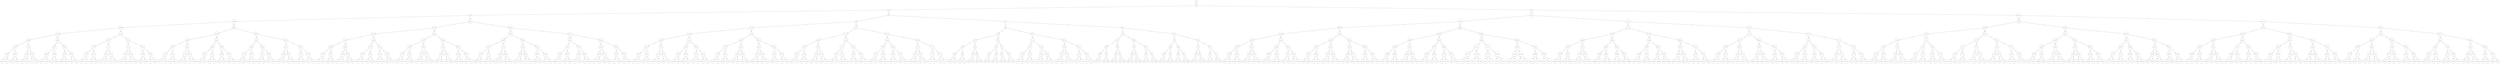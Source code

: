 digraph G {
node_918 [shape=circle,label="918: 918"];
	node_918 -> node_926 [label="a"];
	node_918 -> node_927 [label="b"];
node_954 [shape=circle,label="954: 954"];
node_642 [shape=circle,label="642: 642"];
node_870 [shape=circle,label="870: 870"];
	node_870 -> node_878 [label="a"];
	node_870 -> node_879 [label="b"];
node_892 [shape=circle,label="892: 892"];
	node_892 -> node_896 [label="a"];
	node_892 -> node_897 [label="b"];
node_141 [shape=circle,label="141: 141"];
	node_141 -> node_142 [label="a"];
	node_141 -> node_143 [label="b"];
node_49 [shape=circle,label="49: 49"];
node_883 [shape=circle,label="883: 883"];
node_530 [shape=circle,label="530: 530"];
node_761 [shape=circle,label="761: 761"];
node_253 [shape=circle,label="253: 253"];
node_905 [shape=circle,label="905: 905"];
	node_905 -> node_906 [label="a"];
	node_905 -> node_907 [label="b"];
node_195 [shape=circle,label="195: 195"];
node_144 [shape=circle,label="144: 144"];
node_137 [shape=circle,label="137: 137"];
	node_137 -> node_138 [label="a"];
	node_137 -> node_139 [label="b"];
node_267 [shape=circle,label="267: 267"];
	node_267 -> node_268 [label="a"];
	node_267 -> node_269 [label="b"];
node_543 [shape=circle,label="543: 543"];
node_69 [shape=circle,label="69: 69"];
node_293 [shape=circle,label="293: 293"];
node_829 [shape=circle,label="829: 829"];
node_998 [shape=circle,label="998: 998"];
	node_998 -> node_1002 [label="a"];
	node_998 -> node_1003 [label="b"];
node_380 [shape=circle,label="380: 380"];
node_473 [shape=circle,label="473: 473"];
	node_473 -> node_474 [label="a"];
	node_473 -> node_475 [label="b"];
node_371 [shape=circle,label="371: 371"];
node_479 [shape=circle,label="479: 479"];
	node_479 -> node_480 [label="a"];
	node_479 -> node_481 [label="b"];
node_312 [shape=circle,label="312: 312"];
	node_312 -> node_320 [label="a"];
	node_312 -> node_321 [label="b"];
node_867 [shape=circle,label="867: 867"];
node_279 [shape=circle,label="279: 279"];
node_937 [shape=circle,label="937: 937"];
	node_937 -> node_938 [label="a"];
	node_937 -> node_939 [label="b"];
node_794 [shape=circle,label="794: 794"];
	node_794 -> node_798 [label="a"];
	node_794 -> node_799 [label="b"];
node_294 [shape=circle,label="294: 294"];
node_400 [shape=circle,label="400: 400"];
node_501 [shape=circle,label="501: 501"];
	node_501 -> node_502 [label="a"];
	node_501 -> node_503 [label="b"];
node_996 [shape=circle,label="996: 996"];
	node_996 -> node_1004 [label="a"];
	node_996 -> node_1005 [label="b"];
node_864 [shape=circle,label="864: 864"];
node_255 [shape=circle,label="255: 255"];
	node_255 -> node_256 [label="a"];
	node_255 -> node_257 [label="b"];
node_444 [shape=circle,label="444: 444"];
node_152 [shape=circle,label="152: 152"];
node_844 [shape=circle,label="844: 844"];
node_263 [shape=circle,label="263: 263"];
	node_263 -> node_264 [label="a"];
	node_263 -> node_265 [label="b"];
node_63 [shape=circle,label="63: 63"];
node_121 [shape=circle,label="121: 121"];
	node_121 -> node_122 [label="a"];
	node_121 -> node_123 [label="b"];
node_310 [shape=circle,label="310: 310"];
node_754 [shape=circle,label="754: 754"];
node_772 [shape=circle,label="772: 772"];
	node_772 -> node_836 [label="a"];
	node_772 -> node_837 [label="b"];
node_165 [shape=circle,label="165: 165"];
node_724 [shape=circle,label="724: 724"];
node_538 [shape=circle,label="538: 538"];
	node_538 -> node_546 [label="a"];
	node_538 -> node_547 [label="b"];
node_647 [shape=circle,label="647: 647"];
	node_647 -> node_648 [label="a"];
	node_647 -> node_649 [label="b"];
node_284 [shape=circle,label="284: 284"];
	node_284 -> node_288 [label="a"];
	node_284 -> node_289 [label="b"];
node_427 [shape=circle,label="427: 427"];
	node_427 -> node_428 [label="a"];
	node_427 -> node_429 [label="b"];
node_160 [shape=circle,label="160: 160"];
node_728 [shape=circle,label="728: 728"];
	node_728 -> node_732 [label="a"];
	node_728 -> node_733 [label="b"];
node_219 [shape=circle,label="219: 219"];
	node_219 -> node_220 [label="a"];
	node_219 -> node_221 [label="b"];
node_503 [shape=circle,label="503: 503"];
	node_503 -> node_504 [label="a"];
	node_503 -> node_505 [label="b"];
node_649 [shape=circle,label="649: 649"];
	node_649 -> node_650 [label="a"];
	node_649 -> node_651 [label="b"];
node_773 [shape=circle,label="773: 773"];
	node_773 -> node_774 [label="a"];
	node_773 -> node_775 [label="b"];
node_651 [shape=circle,label="651: 651"];
	node_651 -> node_652 [label="a"];
	node_651 -> node_653 [label="b"];
node_289 [shape=circle,label="289: 289"];
node_655 [shape=circle,label="655: 655"];
node_837 [shape=circle,label="837: 837"];
	node_837 -> node_838 [label="a"];
	node_837 -> node_839 [label="b"];
node_502 [shape=circle,label="502: 502"];
	node_502 -> node_506 [label="a"];
	node_502 -> node_507 [label="b"];
node_737 [shape=circle,label="737: 737"];
node_595 [shape=circle,label="595: 595"];
	node_595 -> node_596 [label="a"];
	node_595 -> node_597 [label="b"];
node_535 [shape=circle,label="535: 535"];
node_391 [shape=circle,label="391: 391"];
	node_391 -> node_392 [label="a"];
	node_391 -> node_393 [label="b"];
node_457 [shape=circle,label="457: 457"];
	node_457 -> node_458 [label="a"];
	node_457 -> node_459 [label="b"];
node_506 [shape=circle,label="506: 506"];
node_68 [shape=circle,label="68: 68"];
node_247 [shape=circle,label="247: 247"];
	node_247 -> node_248 [label="a"];
	node_247 -> node_249 [label="b"];
node_605 [shape=circle,label="605: 605"];
node_549 [shape=circle,label="549: 549"];
node_221 [shape=circle,label="221: 221"];
node_429 [shape=circle,label="429: 429"];
node_604 [shape=circle,label="604: 604"];
node_536 [shape=circle,label="536: 536"];
node_572 [shape=circle,label="572: 572"];
node_615 [shape=circle,label="615: 615"];
	node_615 -> node_616 [label="a"];
	node_615 -> node_617 [label="b"];
node_594 [shape=circle,label="594: 594"];
	node_594 -> node_598 [label="a"];
	node_594 -> node_599 [label="b"];
node_670 [shape=circle,label="670: 670"];
node_345 [shape=circle,label="345: 345"];
	node_345 -> node_346 [label="a"];
	node_345 -> node_347 [label="b"];
node_259 [shape=circle,label="259: 259"];
node_559 [shape=circle,label="559: 559"];
node_492 [shape=circle,label="492: 492"];
node_955 [shape=circle,label="955: 955"];
node_644 [shape=circle,label="644: 644"];
	node_644 -> node_708 [label="a"];
	node_644 -> node_709 [label="b"];
node_907 [shape=circle,label="907: 907"];
	node_907 -> node_908 [label="a"];
	node_907 -> node_909 [label="b"];
node_975 [shape=circle,label="975: 975"];
	node_975 -> node_976 [label="a"];
	node_975 -> node_977 [label="b"];
node_557 [shape=circle,label="557: 557"];
	node_557 -> node_558 [label="a"];
	node_557 -> node_559 [label="b"];
node_608 [shape=circle,label="608: 608"];
	node_608 -> node_612 [label="a"];
	node_608 -> node_613 [label="b"];
node_52 [shape=circle,label="52: 52"];
	node_52 -> node_56 [label="a"];
	node_52 -> node_57 [label="b"];
node_478 [shape=circle,label="478: 478"];
	node_478 -> node_482 [label="a"];
	node_478 -> node_483 [label="b"];
node_784 [shape=circle,label="784: 784"];
node_902 [shape=circle,label="902: 902"];
	node_902 -> node_918 [label="a"];
	node_902 -> node_919 [label="b"];
node_22 [shape=circle,label="22: 22"];
	node_22 -> node_26 [label="a"];
	node_22 -> node_27 [label="b"];
node_627 [shape=circle,label="627: 627"];
node_781 [shape=circle,label="781: 781"];
	node_781 -> node_782 [label="a"];
	node_781 -> node_783 [label="b"];
node_985 [shape=circle,label="985: 985"];
node_351 [shape=circle,label="351: 351"];
node_150 [shape=circle,label="150: 150"];
node_388 [shape=circle,label="388: 388"];
	node_388 -> node_452 [label="a"];
	node_388 -> node_453 [label="b"];
node_952 [shape=circle,label="952: 952"];
node_917 [shape=circle,label="917: 917"];
node_634 [shape=circle,label="634: 634"];
node_802 [shape=circle,label="802: 802"];
node_919 [shape=circle,label="919: 919"];
	node_919 -> node_920 [label="a"];
	node_919 -> node_921 [label="b"];
node_805 [shape=circle,label="805: 805"];
node_711 [shape=circle,label="711: 711"];
	node_711 -> node_712 [label="a"];
	node_711 -> node_713 [label="b"];
node_708 [shape=circle,label="708: 708"];
	node_708 -> node_740 [label="a"];
	node_708 -> node_741 [label="b"];
node_758 [shape=circle,label="758: 758"];
	node_758 -> node_762 [label="a"];
	node_758 -> node_763 [label="b"];
node_823 [shape=circle,label="823: 823"];
	node_823 -> node_824 [label="a"];
	node_823 -> node_825 [label="b"];
node_53 [shape=circle,label="53: 53"];
	node_53 -> node_54 [label="a"];
	node_53 -> node_55 [label="b"];
node_568 [shape=circle,label="568: 568"];
	node_568 -> node_576 [label="a"];
	node_568 -> node_577 [label="b"];
node_199 [shape=circle,label="199: 199"];
	node_199 -> node_200 [label="a"];
	node_199 -> node_201 [label="b"];
node_335 [shape=circle,label="335: 335"];
node_249 [shape=circle,label="249: 249"];
	node_249 -> node_250 [label="a"];
	node_249 -> node_251 [label="b"];
node_623 [shape=circle,label="623: 623"];
node_834 [shape=circle,label="834: 834"];
node_414 [shape=circle,label="414: 414"];
node_983 [shape=circle,label="983: 983"];
	node_983 -> node_984 [label="a"];
	node_983 -> node_985 [label="b"];
node_350 [shape=circle,label="350: 350"];
node_523 [shape=circle,label="523: 523"];
	node_523 -> node_524 [label="a"];
	node_523 -> node_525 [label="b"];
node_807 [shape=circle,label="807: 807"];
	node_807 -> node_808 [label="a"];
	node_807 -> node_809 [label="b"];
node_752 [shape=circle,label="752: 752"];
node_470 [shape=circle,label="470: 470"];
	node_470 -> node_478 [label="a"];
	node_470 -> node_479 [label="b"];
node_666 [shape=circle,label="666: 666"];
	node_666 -> node_670 [label="a"];
	node_666 -> node_671 [label="b"];
node_661 [shape=circle,label="661: 661"];
node_921 [shape=circle,label="921: 921"];
	node_921 -> node_922 [label="a"];
	node_921 -> node_923 [label="b"];
node_665 [shape=circle,label="665: 665"];
	node_665 -> node_666 [label="a"];
	node_665 -> node_667 [label="b"];
node_654 [shape=circle,label="654: 654"];
node_991 [shape=circle,label="991: 991"];
node_124 [shape=circle,label="124: 124"];
node_349 [shape=circle,label="349: 349"];
node_528 [shape=circle,label="528: 528"];
node_482 [shape=circle,label="482: 482"];
node_558 [shape=circle,label="558: 558"];
node_306 [shape=circle,label="306: 306"];
	node_306 -> node_310 [label="a"];
	node_306 -> node_311 [label="b"];
node_82 [shape=circle,label="82: 82"];
node_819 [shape=circle,label="819: 819"];
node_555 [shape=circle,label="555: 555"];
	node_555 -> node_556 [label="a"];
	node_555 -> node_557 [label="b"];
node_188 [shape=circle,label="188: 188"];
node_441 [shape=circle,label="441: 441"];
	node_441 -> node_442 [label="a"];
	node_441 -> node_443 [label="b"];
node_625 [shape=circle,label="625: 625"];
	node_625 -> node_626 [label="a"];
	node_625 -> node_627 [label="b"];
node_73 [shape=circle,label="73: 73"];
	node_73 -> node_74 [label="a"];
	node_73 -> node_75 [label="b"];
node_183 [shape=circle,label="183: 183"];
node_707 [shape=circle,label="707: 707"];
node_491 [shape=circle,label="491: 491"];
node_994 [shape=circle,label="994: 994"];
	node_994 -> node_1010 [label="a"];
	node_994 -> node_1011 [label="b"];
node_334 [shape=circle,label="334: 334"];
node_404 [shape=circle,label="404: 404"];
node_809 [shape=circle,label="809: 809"];
	node_809 -> node_810 [label="a"];
	node_809 -> node_811 [label="b"];
node_411 [shape=circle,label="411: 411"];
	node_411 -> node_412 [label="a"];
	node_411 -> node_413 [label="b"];
node_688 [shape=circle,label="688: 688"];
	node_688 -> node_692 [label="a"];
	node_688 -> node_693 [label="b"];
node_929 [shape=circle,label="929: 929"];
node_389 [shape=circle,label="389: 389"];
	node_389 -> node_390 [label="a"];
	node_389 -> node_391 [label="b"];
node_3 [shape=circle,label="3: 3"];
	node_3 -> node_4 [label="a"];
	node_3 -> node_5 [label="b"];
node_120 [shape=circle,label="120: 120"];
	node_120 -> node_128 [label="a"];
	node_120 -> node_129 [label="b"];
node_405 [shape=circle,label="405: 405"];
node_622 [shape=circle,label="622: 622"];
node_375 [shape=circle,label="375: 375"];
	node_375 -> node_376 [label="a"];
	node_375 -> node_377 [label="b"];
node_548 [shape=circle,label="548: 548"];
node_103 [shape=circle,label="103: 103"];
node_456 [shape=circle,label="456: 456"];
	node_456 -> node_464 [label="a"];
	node_456 -> node_465 [label="b"];
node_783 [shape=circle,label="783: 783"];
node_848 [shape=circle,label="848: 848"];
	node_848 -> node_852 [label="a"];
	node_848 -> node_853 [label="b"];
node_973 [shape=circle,label="973: 973"];
node_527 [shape=circle,label="527: 527"];
	node_527 -> node_528 [label="a"];
	node_527 -> node_529 [label="b"];
node_584 [shape=circle,label="584: 584"];
	node_584 -> node_600 [label="a"];
	node_584 -> node_601 [label="b"];
node_775 [shape=circle,label="775: 775"];
	node_775 -> node_776 [label="a"];
	node_775 -> node_777 [label="b"];
node_46 [shape=circle,label="46: 46"];
	node_46 -> node_50 [label="a"];
	node_46 -> node_51 [label="b"];
node_421 [shape=circle,label="421: 421"];
node_881 [shape=circle,label="881: 881"];
node_717 [shape=circle,label="717: 717"];
node_213 [shape=circle,label="213: 213"];
node_997 [shape=circle,label="997: 997"];
	node_997 -> node_998 [label="a"];
	node_997 -> node_999 [label="b"];
node_774 [shape=circle,label="774: 774"];
	node_774 -> node_806 [label="a"];
	node_774 -> node_807 [label="b"];
node_969 [shape=circle,label="969: 969"];
	node_969 -> node_970 [label="a"];
	node_969 -> node_971 [label="b"];
node_928 [shape=circle,label="928: 928"];
node_799 [shape=circle,label="799: 799"];
node_336 [shape=circle,label="336: 336"];
node_712 [shape=circle,label="712: 712"];
	node_712 -> node_720 [label="a"];
	node_712 -> node_721 [label="b"];
node_45 [shape=circle,label="45: 45"];
	node_45 -> node_46 [label="a"];
	node_45 -> node_47 [label="b"];
node_731 [shape=circle,label="731: 731"];
node_175 [shape=circle,label="175: 175"];
node_925 [shape=circle,label="925: 925"];
node_935 [shape=circle,label="935: 935"];
	node_935 -> node_936 [label="a"];
	node_935 -> node_937 [label="b"];
node_1003 [shape=circle,label="1003: 1003"];
node_951 [shape=circle,label="951: 951"];
	node_951 -> node_952 [label="a"];
	node_951 -> node_953 [label="b"];
node_286 [shape=circle,label="286: 286"];
node_882 [shape=circle,label="882: 882"];
node_322 [shape=circle,label="322: 322"];
node_364 [shape=circle,label="364: 364"];
node_459 [shape=circle,label="459: 459"];
	node_459 -> node_460 [label="a"];
	node_459 -> node_461 [label="b"];
node_540 [shape=circle,label="540: 540"];
	node_540 -> node_544 [label="a"];
	node_540 -> node_545 [label="b"];
node_1008 [shape=circle,label="1008: 1008"];
node_30 [shape=circle,label="30: 30"];
	node_30 -> node_34 [label="a"];
	node_30 -> node_35 [label="b"];
node_62 [shape=circle,label="62: 62"];
node_945 [shape=circle,label="945: 945"];
node_782 [shape=circle,label="782: 782"];
node_374 [shape=circle,label="374: 374"];
	node_374 -> node_382 [label="a"];
	node_374 -> node_383 [label="b"];
node_629 [shape=circle,label="629: 629"];
node_217 [shape=circle,label="217: 217"];
	node_217 -> node_218 [label="a"];
	node_217 -> node_219 [label="b"];
node_494 [shape=circle,label="494: 494"];
	node_494 -> node_498 [label="a"];
	node_494 -> node_499 [label="b"];
node_50 [shape=circle,label="50: 50"];
node_320 [shape=circle,label="320: 320"];
	node_320 -> node_324 [label="a"];
	node_320 -> node_325 [label="b"];
node_190 [shape=circle,label="190: 190"];
node_273 [shape=circle,label="273: 273"];
node_788 [shape=circle,label="788: 788"];
node_609 [shape=circle,label="609: 609"];
	node_609 -> node_610 [label="a"];
	node_609 -> node_611 [label="b"];
node_840 [shape=circle,label="840: 840"];
	node_840 -> node_848 [label="a"];
	node_840 -> node_849 [label="b"];
node_877 [shape=circle,label="877: 877"];
node_778 [shape=circle,label="778: 778"];
	node_778 -> node_786 [label="a"];
	node_778 -> node_787 [label="b"];
node_511 [shape=circle,label="511: 511"];
node_393 [shape=circle,label="393: 393"];
	node_393 -> node_394 [label="a"];
	node_393 -> node_395 [label="b"];
node_850 [shape=circle,label="850: 850"];
node_600 [shape=circle,label="600: 600"];
	node_600 -> node_608 [label="a"];
	node_600 -> node_609 [label="b"];
node_151 [shape=circle,label="151: 151"];
node_524 [shape=circle,label="524: 524"];
	node_524 -> node_532 [label="a"];
	node_524 -> node_533 [label="b"];
node_254 [shape=circle,label="254: 254"];
	node_254 -> node_258 [label="a"];
	node_254 -> node_259 [label="b"];
node_581 [shape=circle,label="581: 581"];
node_597 [shape=circle,label="597: 597"];
node_218 [shape=circle,label="218: 218"];
	node_218 -> node_222 [label="a"];
	node_218 -> node_223 [label="b"];
node_916 [shape=circle,label="916: 916"];
node_683 [shape=circle,label="683: 683"];
	node_683 -> node_684 [label="a"];
	node_683 -> node_685 [label="b"];
node_14 [shape=circle,label="14: 14"];
	node_14 -> node_22 [label="a"];
	node_14 -> node_23 [label="b"];
node_216 [shape=circle,label="216: 216"];
	node_216 -> node_224 [label="a"];
	node_216 -> node_225 [label="b"];
node_220 [shape=circle,label="220: 220"];
node_948 [shape=circle,label="948: 948"];
	node_948 -> node_956 [label="a"];
	node_948 -> node_957 [label="b"];
node_693 [shape=circle,label="693: 693"];
node_645 [shape=circle,label="645: 645"];
	node_645 -> node_646 [label="a"];
	node_645 -> node_647 [label="b"];
node_753 [shape=circle,label="753: 753"];
node_811 [shape=circle,label="811: 811"];
	node_811 -> node_812 [label="a"];
	node_811 -> node_813 [label="b"];
node_843 [shape=circle,label="843: 843"];
	node_843 -> node_844 [label="a"];
	node_843 -> node_845 [label="b"];
node_748 [shape=circle,label="748: 748"];
node_653 [shape=circle,label="653: 653"];
	node_653 -> node_654 [label="a"];
	node_653 -> node_655 [label="b"];
node_57 [shape=circle,label="57: 57"];
node_561 [shape=circle,label="561: 561"];
node_174 [shape=circle,label="174: 174"];
node_194 [shape=circle,label="194: 194"];
node_972 [shape=circle,label="972: 972"];
node_58 [shape=circle,label="58: 58"];
	node_58 -> node_66 [label="a"];
	node_58 -> node_67 [label="b"];
node_100 [shape=circle,label="100: 100"];
node_281 [shape=circle,label="281: 281"];
node_702 [shape=circle,label="702: 702"];
	node_702 -> node_706 [label="a"];
	node_702 -> node_707 [label="b"];
node_736 [shape=circle,label="736: 736"];
node_621 [shape=circle,label="621: 621"];
node_942 [shape=circle,label="942: 942"];
	node_942 -> node_946 [label="a"];
	node_942 -> node_947 [label="b"];
node_740 [shape=circle,label="740: 740"];
	node_740 -> node_756 [label="a"];
	node_740 -> node_757 [label="b"];
node_386 [shape=circle,label="386: 386"];
node_504 [shape=circle,label="504: 504"];
node_508 [shape=circle,label="508: 508"];
	node_508 -> node_512 [label="a"];
	node_508 -> node_513 [label="b"];
node_228 [shape=circle,label="228: 228"];
node_424 [shape=circle,label="424: 424"];
	node_424 -> node_432 [label="a"];
	node_424 -> node_433 [label="b"];
node_5 [shape=circle,label="5: 5"];
	node_5 -> node_6 [label="a"];
	node_5 -> node_7 [label="b"];
node_735 [shape=circle,label="735: 735"];
	node_735 -> node_736 [label="a"];
	node_735 -> node_737 [label="b"];
node_383 [shape=circle,label="383: 383"];
	node_383 -> node_384 [label="a"];
	node_383 -> node_385 [label="b"];
node_76 [shape=circle,label="76: 76"];
	node_76 -> node_84 [label="a"];
	node_76 -> node_85 [label="b"];
node_106 [shape=circle,label="106: 106"];
	node_106 -> node_114 [label="a"];
	node_106 -> node_115 [label="b"];
node_211 [shape=circle,label="211: 211"];
	node_211 -> node_212 [label="a"];
	node_211 -> node_213 [label="b"];
node_33 [shape=circle,label="33: 33"];
node_583 [shape=circle,label="583: 583"];
	node_583 -> node_584 [label="a"];
	node_583 -> node_585 [label="b"];
node_156 [shape=circle,label="156: 156"];
	node_156 -> node_160 [label="a"];
	node_156 -> node_161 [label="b"];
node_658 [shape=circle,label="658: 658"];
	node_658 -> node_662 [label="a"];
	node_658 -> node_663 [label="b"];
node_262 [shape=circle,label="262: 262"];
	node_262 -> node_326 [label="a"];
	node_262 -> node_327 [label="b"];
node_745 [shape=circle,label="745: 745"];
	node_745 -> node_746 [label="a"];
	node_745 -> node_747 [label="b"];
node_813 [shape=circle,label="813: 813"];
node_59 [shape=circle,label="59: 59"];
	node_59 -> node_60 [label="a"];
	node_59 -> node_61 [label="b"];
node_471 [shape=circle,label="471: 471"];
	node_471 -> node_472 [label="a"];
	node_471 -> node_473 [label="b"];
node_297 [shape=circle,label="297: 297"];
	node_297 -> node_298 [label="a"];
	node_297 -> node_299 [label="b"];
node_366 [shape=circle,label="366: 366"];
node_891 [shape=circle,label="891: 891"];
node_208 [shape=circle,label="208: 208"];
node_1012 [shape=circle,label="1012: 1012"];
	node_1012 -> node_1016 [label="a"];
	node_1012 -> node_1017 [label="b"];
node_245 [shape=circle,label="245: 245"];
node_238 [shape=circle,label="238: 238"];
node_831 [shape=circle,label="831: 831"];
	node_831 -> node_832 [label="a"];
	node_831 -> node_833 [label="b"];
node_787 [shape=circle,label="787: 787"];
	node_787 -> node_788 [label="a"];
	node_787 -> node_789 [label="b"];
node_698 [shape=circle,label="698: 698"];
node_1013 [shape=circle,label="1013: 1013"];
	node_1013 -> node_1014 [label="a"];
	node_1013 -> node_1015 [label="b"];
node_192 [shape=circle,label="192: 192"];
	node_192 -> node_196 [label="a"];
	node_192 -> node_197 [label="b"];
node_562 [shape=circle,label="562: 562"];
	node_562 -> node_566 [label="a"];
	node_562 -> node_567 [label="b"];
node_78 [shape=circle,label="78: 78"];
	node_78 -> node_82 [label="a"];
	node_78 -> node_83 [label="b"];
node_110 [shape=circle,label="110: 110"];
node_136 [shape=circle,label="136: 136"];
	node_136 -> node_168 [label="a"];
	node_136 -> node_169 [label="b"];
node_236 [shape=circle,label="236: 236"];
node_667 [shape=circle,label="667: 667"];
	node_667 -> node_668 [label="a"];
	node_667 -> node_669 [label="b"];
node_930 [shape=circle,label="930: 930"];
node_544 [shape=circle,label="544: 544"];
node_278 [shape=circle,label="278: 278"];
node_142 [shape=circle,label="142: 142"];
	node_142 -> node_146 [label="a"];
	node_142 -> node_147 [label="b"];
node_431 [shape=circle,label="431: 431"];
node_749 [shape=circle,label="749: 749"];
node_474 [shape=circle,label="474: 474"];
node_452 [shape=circle,label="452: 452"];
	node_452 -> node_484 [label="a"];
	node_452 -> node_485 [label="b"];
node_25 [shape=circle,label="25: 25"];
node_342 [shape=circle,label="342: 342"];
node_406 [shape=circle,label="406: 406"];
node_134 [shape=circle,label="134: 134"];
	node_134 -> node_198 [label="a"];
	node_134 -> node_199 [label="b"];
node_432 [shape=circle,label="432: 432"];
	node_432 -> node_436 [label="a"];
	node_432 -> node_437 [label="b"];
node_911 [shape=circle,label="911: 911"];
node_989 [shape=circle,label="989: 989"];
	node_989 -> node_990 [label="a"];
	node_989 -> node_991 [label="b"];
node_316 [shape=circle,label="316: 316"];
node_16 [shape=circle,label="16: 16"];
	node_16 -> node_20 [label="a"];
	node_16 -> node_21 [label="b"];
node_309 [shape=circle,label="309: 309"];
node_72 [shape=circle,label="72: 72"];
	node_72 -> node_104 [label="a"];
	node_72 -> node_105 [label="b"];
node_467 [shape=circle,label="467: 467"];
node_924 [shape=circle,label="924: 924"];
node_203 [shape=circle,label="203: 203"];
	node_203 -> node_204 [label="a"];
	node_203 -> node_205 [label="b"];
node_240 [shape=circle,label="240: 240"];
	node_240 -> node_244 [label="a"];
	node_240 -> node_245 [label="b"];
node_953 [shape=circle,label="953: 953"];
node_109 [shape=circle,label="109: 109"];
	node_109 -> node_110 [label="a"];
	node_109 -> node_111 [label="b"];
node_145 [shape=circle,label="145: 145"];
node_159 [shape=circle,label="159: 159"];
node_318 [shape=circle,label="318: 318"];
node_552 [shape=circle,label="552: 552"];
	node_552 -> node_568 [label="a"];
	node_552 -> node_569 [label="b"];
node_715 [shape=circle,label="715: 715"];
	node_715 -> node_716 [label="a"];
	node_715 -> node_717 [label="b"];
node_963 [shape=circle,label="963: 963"];
	node_963 -> node_964 [label="a"];
	node_963 -> node_965 [label="b"];
node_189 [shape=circle,label="189: 189"];
node_212 [shape=circle,label="212: 212"];
node_154 [shape=circle,label="154: 154"];
	node_154 -> node_162 [label="a"];
	node_154 -> node_163 [label="b"];
node_913 [shape=circle,label="913: 913"];
	node_913 -> node_914 [label="a"];
	node_913 -> node_915 [label="b"];
node_505 [shape=circle,label="505: 505"];
node_529 [shape=circle,label="529: 529"];
node_738 [shape=circle,label="738: 738"];
node_435 [shape=circle,label="435: 435"];
node_10 [shape=circle,label="10: 10"];
	node_10 -> node_42 [label="a"];
	node_10 -> node_43 [label="b"];
node_140 [shape=circle,label="140: 140"];
	node_140 -> node_148 [label="a"];
	node_140 -> node_149 [label="b"];
node_409 [shape=circle,label="409: 409"];
	node_409 -> node_410 [label="a"];
	node_409 -> node_411 [label="b"];
node_793 [shape=circle,label="793: 793"];
	node_793 -> node_794 [label="a"];
	node_793 -> node_795 [label="b"];
node_193 [shape=circle,label="193: 193"];
	node_193 -> node_194 [label="a"];
	node_193 -> node_195 [label="b"];
node_313 [shape=circle,label="313: 313"];
	node_313 -> node_314 [label="a"];
	node_313 -> node_315 [label="b"];
node_348 [shape=circle,label="348: 348"];
node_368 [shape=circle,label="368: 368"];
	node_368 -> node_372 [label="a"];
	node_368 -> node_373 [label="b"];
node_646 [shape=circle,label="646: 646"];
	node_646 -> node_678 [label="a"];
	node_646 -> node_679 [label="b"];
node_403 [shape=circle,label="403: 403"];
	node_403 -> node_404 [label="a"];
	node_403 -> node_405 [label="b"];
node_401 [shape=circle,label="401: 401"];
node_650 [shape=circle,label="650: 650"];
	node_650 -> node_658 [label="a"];
	node_650 -> node_659 [label="b"];
node_789 [shape=circle,label="789: 789"];
node_1017 [shape=circle,label="1017: 1017"];
node_889 [shape=circle,label="889: 889"];
node_21 [shape=circle,label="21: 21"];
node_689 [shape=circle,label="689: 689"];
	node_689 -> node_690 [label="a"];
	node_689 -> node_691 [label="b"];
node_767 [shape=circle,label="767: 767"];
node_874 [shape=circle,label="874: 874"];
node_324 [shape=circle,label="324: 324"];
node_135 [shape=circle,label="135: 135"];
	node_135 -> node_136 [label="a"];
	node_135 -> node_137 [label="b"];
node_574 [shape=circle,label="574: 574"];
node_722 [shape=circle,label="722: 722"];
node_988 [shape=circle,label="988: 988"];
	node_988 -> node_992 [label="a"];
	node_988 -> node_993 [label="b"];
node_967 [shape=circle,label="967: 967"];
	node_967 -> node_968 [label="a"];
	node_967 -> node_969 [label="b"];
node_685 [shape=circle,label="685: 685"];
node_83 [shape=circle,label="83: 83"];
node_818 [shape=circle,label="818: 818"];
node_1016 [shape=circle,label="1016: 1016"];
node_157 [shape=circle,label="157: 157"];
	node_157 -> node_158 [label="a"];
	node_157 -> node_159 [label="b"];
node_977 [shape=circle,label="977: 977"];
node_912 [shape=circle,label="912: 912"];
	node_912 -> node_916 [label="a"];
	node_912 -> node_917 [label="b"];
node_74 [shape=circle,label="74: 74"];
	node_74 -> node_90 [label="a"];
	node_74 -> node_91 [label="b"];
node_617 [shape=circle,label="617: 617"];
	node_617 -> node_618 [label="a"];
	node_617 -> node_619 [label="b"];
node_96 [shape=circle,label="96: 96"];
node_855 [shape=circle,label="855: 855"];
	node_855 -> node_856 [label="a"];
	node_855 -> node_857 [label="b"];
node_796 [shape=circle,label="796: 796"];
node_321 [shape=circle,label="321: 321"];
	node_321 -> node_322 [label="a"];
	node_321 -> node_323 [label="b"];
node_514 [shape=circle,label="514: 514"];
	node_514 -> node_770 [label="a"];
	node_514 -> node_771 [label="b"];
node_705 [shape=circle,label="705: 705"];
node_392 [shape=circle,label="392: 392"];
	node_392 -> node_408 [label="a"];
	node_392 -> node_409 [label="b"];
node_903 [shape=circle,label="903: 903"];
	node_903 -> node_904 [label="a"];
	node_903 -> node_905 [label="b"];
node_230 [shape=circle,label="230: 230"];
	node_230 -> node_246 [label="a"];
	node_230 -> node_247 [label="b"];
node_7 [shape=circle,label="7: 7"];
	node_7 -> node_8 [label="a"];
	node_7 -> node_9 [label="b"];
node_618 [shape=circle,label="618: 618"];
	node_618 -> node_622 [label="a"];
	node_618 -> node_623 [label="b"];
node_669 [shape=circle,label="669: 669"];
node_816 [shape=circle,label="816: 816"];
	node_816 -> node_820 [label="a"];
	node_816 -> node_821 [label="b"];
node_982 [shape=circle,label="982: 982"];
	node_982 -> node_986 [label="a"];
	node_982 -> node_987 [label="b"];
node_582 [shape=circle,label="582: 582"];
	node_582 -> node_614 [label="a"];
	node_582 -> node_615 [label="b"];
node_763 [shape=circle,label="763: 763"];
node_578 [shape=circle,label="578: 578"];
node_854 [shape=circle,label="854: 854"];
	node_854 -> node_862 [label="a"];
	node_854 -> node_863 [label="b"];
node_91 [shape=circle,label="91: 91"];
	node_91 -> node_92 [label="a"];
	node_91 -> node_93 [label="b"];
node_922 [shape=circle,label="922: 922"];
node_290 [shape=circle,label="290: 290"];
	node_290 -> node_294 [label="a"];
	node_290 -> node_295 [label="b"];
node_56 [shape=circle,label="56: 56"];
node_381 [shape=circle,label="381: 381"];
node_384 [shape=circle,label="384: 384"];
node_469 [shape=circle,label="469: 469"];
node_186 [shape=circle,label="186: 186"];
	node_186 -> node_190 [label="a"];
	node_186 -> node_191 [label="b"];
node_341 [shape=circle,label="341: 341"];
node_659 [shape=circle,label="659: 659"];
	node_659 -> node_660 [label="a"];
	node_659 -> node_661 [label="b"];
node_197 [shape=circle,label="197: 197"];
node_830 [shape=circle,label="830: 830"];
	node_830 -> node_834 [label="a"];
	node_830 -> node_835 [label="b"];
node_832 [shape=circle,label="832: 832"];
node_244 [shape=circle,label="244: 244"];
node_170 [shape=circle,label="170: 170"];
	node_170 -> node_178 [label="a"];
	node_170 -> node_179 [label="b"];
node_872 [shape=circle,label="872: 872"];
	node_872 -> node_876 [label="a"];
	node_872 -> node_877 [label="b"];
node_101 [shape=circle,label="101: 101"];
node_425 [shape=circle,label="425: 425"];
	node_425 -> node_426 [label="a"];
	node_425 -> node_427 [label="b"];
node_762 [shape=circle,label="762: 762"];
node_596 [shape=circle,label="596: 596"];
node_377 [shape=circle,label="377: 377"];
	node_377 -> node_378 [label="a"];
	node_377 -> node_379 [label="b"];
node_178 [shape=circle,label="178: 178"];
	node_178 -> node_182 [label="a"];
	node_178 -> node_183 [label="b"];
node_270 [shape=circle,label="270: 270"];
	node_270 -> node_274 [label="a"];
	node_270 -> node_275 [label="b"];
node_319 [shape=circle,label="319: 319"];
node_495 [shape=circle,label="495: 495"];
	node_495 -> node_496 [label="a"];
	node_495 -> node_497 [label="b"];
node_92 [shape=circle,label="92: 92"];
	node_92 -> node_96 [label="a"];
	node_92 -> node_97 [label="b"];
node_958 [shape=circle,label="958: 958"];
node_475 [shape=circle,label="475: 475"];
node_894 [shape=circle,label="894: 894"];
node_723 [shape=circle,label="723: 723"];
node_974 [shape=circle,label="974: 974"];
	node_974 -> node_978 [label="a"];
	node_974 -> node_979 [label="b"];
node_443 [shape=circle,label="443: 443"];
node_331 [shape=circle,label="331: 331"];
	node_331 -> node_332 [label="a"];
	node_331 -> node_333 [label="b"];
node_896 [shape=circle,label="896: 896"];
node_201 [shape=circle,label="201: 201"];
	node_201 -> node_202 [label="a"];
	node_201 -> node_203 [label="b"];
node_127 [shape=circle,label="127: 127"];
node_243 [shape=circle,label="243: 243"];
node_849 [shape=circle,label="849: 849"];
	node_849 -> node_850 [label="a"];
	node_849 -> node_851 [label="b"];
node_274 [shape=circle,label="274: 274"];
node_385 [shape=circle,label="385: 385"];
node_791 [shape=circle,label="791: 791"];
node_828 [shape=circle,label="828: 828"];
node_755 [shape=circle,label="755: 755"];
node_714 [shape=circle,label="714: 714"];
	node_714 -> node_718 [label="a"];
	node_714 -> node_719 [label="b"];
node_237 [shape=circle,label="237: 237"];
node_533 [shape=circle,label="533: 533"];
	node_533 -> node_534 [label="a"];
	node_533 -> node_535 [label="b"];
node_346 [shape=circle,label="346: 346"];
	node_346 -> node_350 [label="a"];
	node_346 -> node_351 [label="b"];
node_901 [shape=circle,label="901: 901"];
	node_901 -> node_902 [label="a"];
	node_901 -> node_903 [label="b"];
node_164 [shape=circle,label="164: 164"];
node_920 [shape=circle,label="920: 920"];
	node_920 -> node_924 [label="a"];
	node_920 -> node_925 [label="b"];
node_233 [shape=circle,label="233: 233"];
	node_233 -> node_234 [label="a"];
	node_233 -> node_235 [label="b"];
node_325 [shape=circle,label="325: 325"];
node_339 [shape=circle,label="339: 339"];
	node_339 -> node_340 [label="a"];
	node_339 -> node_341 [label="b"];
node_979 [shape=circle,label="979: 979"];
node_123 [shape=circle,label="123: 123"];
	node_123 -> node_124 [label="a"];
	node_123 -> node_125 [label="b"];
node_314 [shape=circle,label="314: 314"];
	node_314 -> node_318 [label="a"];
	node_314 -> node_319 [label="b"];
node_944 [shape=circle,label="944: 944"];
node_119 [shape=circle,label="119: 119"];
node_206 [shape=circle,label="206: 206"];
node_304 [shape=circle,label="304: 304"];
node_860 [shape=circle,label="860: 860"];
node_442 [shape=circle,label="442: 442"];
node_448 [shape=circle,label="448: 448"];
node_893 [shape=circle,label="893: 893"];
	node_893 -> node_894 [label="a"];
	node_893 -> node_895 [label="b"];
node_43 [shape=circle,label="43: 43"];
	node_43 -> node_44 [label="a"];
	node_43 -> node_45 [label="b"];
node_130 [shape=circle,label="130: 130"];
node_637 [shape=circle,label="637: 637"];
node_575 [shape=circle,label="575: 575"];
node_239 [shape=circle,label="239: 239"];
node_938 [shape=circle,label="938: 938"];
node_679 [shape=circle,label="679: 679"];
	node_679 -> node_680 [label="a"];
	node_679 -> node_681 [label="b"];
node_162 [shape=circle,label="162: 162"];
	node_162 -> node_166 [label="a"];
	node_162 -> node_167 [label="b"];
node_1018 [shape=circle,label="1018: 1018"];
	node_1018 -> node_1022 [label="a"];
	node_1018 -> node_1023 [label="b"];
node_897 [shape=circle,label="897: 897"];
node_372 [shape=circle,label="372: 372"];
node_66 [shape=circle,label="66: 66"];
	node_66 -> node_70 [label="a"];
	node_66 -> node_71 [label="b"];
node_55 [shape=circle,label="55: 55"];
node_248 [shape=circle,label="248: 248"];
	node_248 -> node_252 [label="a"];
	node_248 -> node_253 [label="b"];
node_990 [shape=circle,label="990: 990"];
node_742 [shape=circle,label="742: 742"];
	node_742 -> node_750 [label="a"];
	node_742 -> node_751 [label="b"];
node_993 [shape=circle,label="993: 993"];
node_674 [shape=circle,label="674: 674"];
node_215 [shape=circle,label="215: 215"];
node_686 [shape=circle,label="686: 686"];
node_1021 [shape=circle,label="1021: 1021"];
node_285 [shape=circle,label="285: 285"];
	node_285 -> node_286 [label="a"];
	node_285 -> node_287 [label="b"];
node_664 [shape=circle,label="664: 664"];
	node_664 -> node_672 [label="a"];
	node_664 -> node_673 [label="b"];
node_718 [shape=circle,label="718: 718"];
node_260 [shape=circle,label="260: 260"];
	node_260 -> node_388 [label="a"];
	node_260 -> node_389 [label="b"];
node_573 [shape=circle,label="573: 573"];
node_510 [shape=circle,label="510: 510"];
node_280 [shape=circle,label="280: 280"];
node_126 [shape=circle,label="126: 126"];
node_71 [shape=circle,label="71: 71"];
node_785 [shape=circle,label="785: 785"];
node_168 [shape=circle,label="168: 168"];
	node_168 -> node_184 [label="a"];
	node_168 -> node_185 [label="b"];
node_499 [shape=circle,label="499: 499"];
node_167 [shape=circle,label="167: 167"];
node_691 [shape=circle,label="691: 691"];
node_258 [shape=circle,label="258: 258"];
node_798 [shape=circle,label="798: 798"];
node_330 [shape=circle,label="330: 330"];
	node_330 -> node_338 [label="a"];
	node_330 -> node_339 [label="b"];
node_477 [shape=circle,label="477: 477"];
node_214 [shape=circle,label="214: 214"];
node_417 [shape=circle,label="417: 417"];
	node_417 -> node_418 [label="a"];
	node_417 -> node_419 [label="b"];
node_769 [shape=circle,label="769: 769"];
node_465 [shape=circle,label="465: 465"];
	node_465 -> node_466 [label="a"];
	node_465 -> node_467 [label="b"];
node_224 [shape=circle,label="224: 224"];
	node_224 -> node_228 [label="a"];
	node_224 -> node_229 [label="b"];
node_950 [shape=circle,label="950: 950"];
	node_950 -> node_954 [label="a"];
	node_950 -> node_955 [label="b"];
node_419 [shape=circle,label="419: 419"];
node_926 [shape=circle,label="926: 926"];
	node_926 -> node_930 [label="a"];
	node_926 -> node_931 [label="b"];
node_603 [shape=circle,label="603: 603"];
	node_603 -> node_604 [label="a"];
	node_603 -> node_605 [label="b"];
node_1020 [shape=circle,label="1020: 1020"];
node_765 [shape=circle,label="765: 765"];
	node_765 -> node_766 [label="a"];
	node_765 -> node_767 [label="b"];
node_776 [shape=circle,label="776: 776"];
	node_776 -> node_792 [label="a"];
	node_776 -> node_793 [label="b"];
node_439 [shape=circle,label="439: 439"];
	node_439 -> node_440 [label="a"];
	node_439 -> node_441 [label="b"];
node_447 [shape=circle,label="447: 447"];
	node_447 -> node_448 [label="a"];
	node_447 -> node_449 [label="b"];
node_638 [shape=circle,label="638: 638"];
	node_638 -> node_642 [label="a"];
	node_638 -> node_643 [label="b"];
node_677 [shape=circle,label="677: 677"];
node_678 [shape=circle,label="678: 678"];
	node_678 -> node_694 [label="a"];
	node_678 -> node_695 [label="b"];
node_67 [shape=circle,label="67: 67"];
	node_67 -> node_68 [label="a"];
	node_67 -> node_69 [label="b"];
node_108 [shape=circle,label="108: 108"];
	node_108 -> node_112 [label="a"];
	node_108 -> node_113 [label="b"];
node_29 [shape=circle,label="29: 29"];
	node_29 -> node_30 [label="a"];
	node_29 -> node_31 [label="b"];
node_169 [shape=circle,label="169: 169"];
	node_169 -> node_170 [label="a"];
	node_169 -> node_171 [label="b"];
node_483 [shape=circle,label="483: 483"];
node_554 [shape=circle,label="554: 554"];
	node_554 -> node_562 [label="a"];
	node_554 -> node_563 [label="b"];
node_36 [shape=circle,label="36: 36"];
	node_36 -> node_40 [label="a"];
	node_36 -> node_41 [label="b"];
node_601 [shape=circle,label="601: 601"];
	node_601 -> node_602 [label="a"];
	node_601 -> node_603 [label="b"];
node_250 [shape=circle,label="250: 250"];
node_376 [shape=circle,label="376: 376"];
	node_376 -> node_380 [label="a"];
	node_376 -> node_381 [label="b"];
node_814 [shape=circle,label="814: 814"];
node_695 [shape=circle,label="695: 695"];
	node_695 -> node_696 [label="a"];
	node_695 -> node_697 [label="b"];
node_716 [shape=circle,label="716: 716"];
node_1023 [shape=circle,label="1023: 1023"];
node_2 [shape=circle,label="2: 2"];
	node_2 -> node_514 [label="a"];
	node_2 -> node_515 [label="b"];
node_111 [shape=circle,label="111: 111"];
node_269 [shape=circle,label="269: 269"];
	node_269 -> node_270 [label="a"];
	node_269 -> node_271 [label="b"];
node_413 [shape=circle,label="413: 413"];
node_282 [shape=circle,label="282: 282"];
	node_282 -> node_290 [label="a"];
	node_282 -> node_291 [label="b"];
node_961 [shape=circle,label="961: 961"];
node_803 [shape=circle,label="803: 803"];
node_861 [shape=circle,label="861: 861"];
node_696 [shape=circle,label="696: 696"];
	node_696 -> node_700 [label="a"];
	node_696 -> node_701 [label="b"];
node_739 [shape=circle,label="739: 739"];
node_44 [shape=circle,label="44: 44"];
	node_44 -> node_52 [label="a"];
	node_44 -> node_53 [label="b"];
node_107 [shape=circle,label="107: 107"];
	node_107 -> node_108 [label="a"];
	node_107 -> node_109 [label="b"];
node_777 [shape=circle,label="777: 777"];
	node_777 -> node_778 [label="a"];
	node_777 -> node_779 [label="b"];
node_48 [shape=circle,label="48: 48"];
node_588 [shape=circle,label="588: 588"];
	node_588 -> node_592 [label="a"];
	node_588 -> node_593 [label="b"];
node_815 [shape=circle,label="815: 815"];
node_968 [shape=circle,label="968: 968"];
	node_968 -> node_972 [label="a"];
	node_968 -> node_973 [label="b"];
node_166 [shape=circle,label="166: 166"];
node_89 [shape=circle,label="89: 89"];
node_133 [shape=circle,label="133: 133"];
node_360 [shape=circle,label="360: 360"];
	node_360 -> node_368 [label="a"];
	node_360 -> node_369 [label="b"];
node_408 [shape=circle,label="408: 408"];
	node_408 -> node_416 [label="a"];
	node_408 -> node_417 [label="b"];
node_564 [shape=circle,label="564: 564"];
node_936 [shape=circle,label="936: 936"];
	node_936 -> node_940 [label="a"];
	node_936 -> node_941 [label="b"];
node_396 [shape=circle,label="396: 396"];
	node_396 -> node_400 [label="a"];
	node_396 -> node_401 [label="b"];
node_1015 [shape=circle,label="1015: 1015"];
node_493 [shape=circle,label="493: 493"];
node_571 [shape=circle,label="571: 571"];
	node_571 -> node_572 [label="a"];
	node_571 -> node_573 [label="b"];
node_871 [shape=circle,label="871: 871"];
	node_871 -> node_872 [label="a"];
	node_871 -> node_873 [label="b"];
node_295 [shape=circle,label="295: 295"];
node_591 [shape=circle,label="591: 591"];
node_338 [shape=circle,label="338: 338"];
	node_338 -> node_342 [label="a"];
	node_338 -> node_343 [label="b"];
node_865 [shape=circle,label="865: 865"];
node_614 [shape=circle,label="614: 614"];
	node_614 -> node_630 [label="a"];
	node_614 -> node_631 [label="b"];
node_205 [shape=circle,label="205: 205"];
	node_205 -> node_206 [label="a"];
	node_205 -> node_207 [label="b"];
node_498 [shape=circle,label="498: 498"];
node_551 [shape=circle,label="551: 551"];
node_1000 [shape=circle,label="1000: 1000"];
node_980 [shape=circle,label="980: 980"];
	node_980 -> node_988 [label="a"];
	node_980 -> node_989 [label="b"];
node_795 [shape=circle,label="795: 795"];
	node_795 -> node_796 [label="a"];
	node_795 -> node_797 [label="b"];
node_822 [shape=circle,label="822: 822"];
	node_822 -> node_830 [label="a"];
	node_822 -> node_831 [label="b"];
node_451 [shape=circle,label="451: 451"];
node_879 [shape=circle,label="879: 879"];
	node_879 -> node_880 [label="a"];
	node_879 -> node_881 [label="b"];
node_619 [shape=circle,label="619: 619"];
	node_619 -> node_620 [label="a"];
	node_619 -> node_621 [label="b"];
node_626 [shape=circle,label="626: 626"];
node_906 [shape=circle,label="906: 906"];
	node_906 -> node_910 [label="a"];
	node_906 -> node_911 [label="b"];
node_422 [shape=circle,label="422: 422"];
	node_422 -> node_438 [label="a"];
	node_422 -> node_439 [label="b"];
node_200 [shape=circle,label="200: 200"];
	node_200 -> node_216 [label="a"];
	node_200 -> node_217 [label="b"];
node_226 [shape=circle,label="226: 226"];
node_713 [shape=circle,label="713: 713"];
	node_713 -> node_714 [label="a"];
	node_713 -> node_715 [label="b"];
node_888 [shape=circle,label="888: 888"];
node_412 [shape=circle,label="412: 412"];
node_357 [shape=circle,label="357: 357"];
node_488 [shape=circle,label="488: 488"];
	node_488 -> node_492 [label="a"];
	node_488 -> node_493 [label="b"];
node_995 [shape=circle,label="995: 995"];
	node_995 -> node_996 [label="a"];
	node_995 -> node_997 [label="b"];
node_904 [shape=circle,label="904: 904"];
	node_904 -> node_912 [label="a"];
	node_904 -> node_913 [label="b"];
node_302 [shape=circle,label="302: 302"];
node_61 [shape=circle,label="61: 61"];
	node_61 -> node_62 [label="a"];
	node_61 -> node_63 [label="b"];
node_430 [shape=circle,label="430: 430"];
node_23 [shape=circle,label="23: 23"];
	node_23 -> node_24 [label="a"];
	node_23 -> node_25 [label="b"];
node_182 [shape=circle,label="182: 182"];
node_750 [shape=circle,label="750: 750"];
	node_750 -> node_754 [label="a"];
	node_750 -> node_755 [label="b"];
node_26 [shape=circle,label="26: 26"];
node_682 [shape=circle,label="682: 682"];
	node_682 -> node_686 [label="a"];
	node_682 -> node_687 [label="b"];
node_77 [shape=circle,label="77: 77"];
	node_77 -> node_78 [label="a"];
	node_77 -> node_79 [label="b"];
node_104 [shape=circle,label="104: 104"];
	node_104 -> node_120 [label="a"];
	node_104 -> node_121 [label="b"];
node_592 [shape=circle,label="592: 592"];
node_292 [shape=circle,label="292: 292"];
node_438 [shape=circle,label="438: 438"];
	node_438 -> node_446 [label="a"];
	node_438 -> node_447 [label="b"];
node_496 [shape=circle,label="496: 496"];
node_599 [shape=circle,label="599: 599"];
node_303 [shape=circle,label="303: 303"];
node_39 [shape=circle,label="39: 39"];
node_567 [shape=circle,label="567: 567"];
node_64 [shape=circle,label="64: 64"];
node_710 [shape=circle,label="710: 710"];
	node_710 -> node_726 [label="a"];
	node_710 -> node_727 [label="b"];
node_960 [shape=circle,label="960: 960"];
node_28 [shape=circle,label="28: 28"];
	node_28 -> node_36 [label="a"];
	node_28 -> node_37 [label="b"];
node_354 [shape=circle,label="354: 354"];
node_759 [shape=circle,label="759: 759"];
	node_759 -> node_760 [label="a"];
	node_759 -> node_761 [label="b"];
node_35 [shape=circle,label="35: 35"];
node_418 [shape=circle,label="418: 418"];
node_915 [shape=circle,label="915: 915"];
node_149 [shape=circle,label="149: 149"];
	node_149 -> node_150 [label="a"];
	node_149 -> node_151 [label="b"];
node_367 [shape=circle,label="367: 367"];
node_283 [shape=circle,label="283: 283"];
	node_283 -> node_284 [label="a"];
	node_283 -> node_285 [label="b"];
node_542 [shape=circle,label="542: 542"];
node_635 [shape=circle,label="635: 635"];
node_884 [shape=circle,label="884: 884"];
	node_884 -> node_892 [label="a"];
	node_884 -> node_893 [label="b"];
node_235 [shape=circle,label="235: 235"];
	node_235 -> node_236 [label="a"];
	node_235 -> node_237 [label="b"];
node_546 [shape=circle,label="546: 546"];
	node_546 -> node_550 [label="a"];
	node_546 -> node_551 [label="b"];
node_436 [shape=circle,label="436: 436"];
node_454 [shape=circle,label="454: 454"];
	node_454 -> node_470 [label="a"];
	node_454 -> node_471 [label="b"];
node_415 [shape=circle,label="415: 415"];
node_965 [shape=circle,label="965: 965"];
	node_965 -> node_966 [label="a"];
	node_965 -> node_967 [label="b"];
node_780 [shape=circle,label="780: 780"];
	node_780 -> node_784 [label="a"];
	node_780 -> node_785 [label="b"];
node_931 [shape=circle,label="931: 931"];
node_79 [shape=circle,label="79: 79"];
	node_79 -> node_80 [label="a"];
	node_79 -> node_81 [label="b"];
node_943 [shape=circle,label="943: 943"];
	node_943 -> node_944 [label="a"];
	node_943 -> node_945 [label="b"];
node_978 [shape=circle,label="978: 978"];
node_32 [shape=circle,label="32: 32"];
node_577 [shape=circle,label="577: 577"];
	node_577 -> node_578 [label="a"];
	node_577 -> node_579 [label="b"];
node_643 [shape=circle,label="643: 643"];
node_246 [shape=circle,label="246: 246"];
	node_246 -> node_254 [label="a"];
	node_246 -> node_255 [label="b"];
node_743 [shape=circle,label="743: 743"];
	node_743 -> node_744 [label="a"];
	node_743 -> node_745 [label="b"];
node_1010 [shape=circle,label="1010: 1010"];
	node_1010 -> node_1018 [label="a"];
	node_1010 -> node_1019 [label="b"];
node_223 [shape=circle,label="223: 223"];
node_869 [shape=circle,label="869: 869"];
	node_869 -> node_870 [label="a"];
	node_869 -> node_871 [label="b"];
node_122 [shape=circle,label="122: 122"];
	node_122 -> node_126 [label="a"];
	node_122 -> node_127 [label="b"];
node_764 [shape=circle,label="764: 764"];
	node_764 -> node_768 [label="a"];
	node_764 -> node_769 [label="b"];
node_553 [shape=circle,label="553: 553"];
	node_553 -> node_554 [label="a"];
	node_553 -> node_555 [label="b"];
node_639 [shape=circle,label="639: 639"];
	node_639 -> node_640 [label="a"];
	node_639 -> node_641 [label="b"];
node_720 [shape=circle,label="720: 720"];
	node_720 -> node_724 [label="a"];
	node_720 -> node_725 [label="b"];
node_923 [shape=circle,label="923: 923"];
node_462 [shape=circle,label="462: 462"];
node_113 [shape=circle,label="113: 113"];
node_589 [shape=circle,label="589: 589"];
	node_589 -> node_590 [label="a"];
	node_589 -> node_591 [label="b"];
node_933 [shape=circle,label="933: 933"];
	node_933 -> node_934 [label="a"];
	node_933 -> node_935 [label="b"];
node_95 [shape=circle,label="95: 95"];
node_636 [shape=circle,label="636: 636"];
node_725 [shape=circle,label="725: 725"];
node_518 [shape=circle,label="518: 518"];
	node_518 -> node_582 [label="a"];
	node_518 -> node_583 [label="b"];
node_966 [shape=circle,label="966: 966"];
	node_966 -> node_974 [label="a"];
	node_966 -> node_975 [label="b"];
node_410 [shape=circle,label="410: 410"];
	node_410 -> node_414 [label="a"];
	node_410 -> node_415 [label="b"];
node_841 [shape=circle,label="841: 841"];
	node_841 -> node_842 [label="a"];
	node_841 -> node_843 [label="b"];
node_838 [shape=circle,label="838: 838"];
	node_838 -> node_854 [label="a"];
	node_838 -> node_855 [label="b"];
node_484 [shape=circle,label="484: 484"];
	node_484 -> node_500 [label="a"];
	node_484 -> node_501 [label="b"];
node_487 [shape=circle,label="487: 487"];
	node_487 -> node_488 [label="a"];
	node_487 -> node_489 [label="b"];
node_566 [shape=circle,label="566: 566"];
node_941 [shape=circle,label="941: 941"];
node_370 [shape=circle,label="370: 370"];
node_131 [shape=circle,label="131: 131"];
node_486 [shape=circle,label="486: 486"];
	node_486 -> node_494 [label="a"];
	node_486 -> node_495 [label="b"];
node_1011 [shape=circle,label="1011: 1011"];
	node_1011 -> node_1012 [label="a"];
	node_1011 -> node_1013 [label="b"];
node_866 [shape=circle,label="866: 866"];
node_4 [shape=circle,label="4: 4"];
	node_4 -> node_260 [label="a"];
	node_4 -> node_261 [label="b"];
node_624 [shape=circle,label="624: 624"];
	node_624 -> node_628 [label="a"];
	node_624 -> node_629 [label="b"];
node_687 [shape=circle,label="687: 687"];
node_185 [shape=circle,label="185: 185"];
	node_185 -> node_186 [label="a"];
	node_185 -> node_187 [label="b"];
node_610 [shape=circle,label="610: 610"];
node_1004 [shape=circle,label="1004: 1004"];
	node_1004 -> node_1008 [label="a"];
	node_1004 -> node_1009 [label="b"];
node_266 [shape=circle,label="266: 266"];
	node_266 -> node_282 [label="a"];
	node_266 -> node_283 [label="b"];
node_161 [shape=circle,label="161: 161"];
node_1002 [shape=circle,label="1002: 1002"];
node_8 [shape=circle,label="8: 8"];
	node_8 -> node_72 [label="a"];
	node_8 -> node_73 [label="b"];
node_697 [shape=circle,label="697: 697"];
	node_697 -> node_698 [label="a"];
	node_697 -> node_699 [label="b"];
node_256 [shape=circle,label="256: 256"];
node_768 [shape=circle,label="768: 768"];
node_428 [shape=circle,label="428: 428"];
node_760 [shape=circle,label="760: 760"];
node_699 [shape=circle,label="699: 699"];
node_694 [shape=circle,label="694: 694"];
	node_694 -> node_702 [label="a"];
	node_694 -> node_703 [label="b"];
node_1014 [shape=circle,label="1014: 1014"];
node_315 [shape=circle,label="315: 315"];
	node_315 -> node_316 [label="a"];
	node_315 -> node_317 [label="b"];
node_598 [shape=circle,label="598: 598"];
node_347 [shape=circle,label="347: 347"];
	node_347 -> node_348 [label="a"];
	node_347 -> node_349 [label="b"];
node_766 [shape=circle,label="766: 766"];
node_227 [shape=circle,label="227: 227"];
node_541 [shape=circle,label="541: 541"];
	node_541 -> node_542 [label="a"];
	node_541 -> node_543 [label="b"];
node_899 [shape=circle,label="899: 899"];
	node_899 -> node_900 [label="a"];
	node_899 -> node_901 [label="b"];
node_31 [shape=circle,label="31: 31"];
	node_31 -> node_32 [label="a"];
	node_31 -> node_33 [label="b"];
node_373 [shape=circle,label="373: 373"];
node_808 [shape=circle,label="808: 808"];
	node_808 -> node_816 [label="a"];
	node_808 -> node_817 [label="b"];
node_857 [shape=circle,label="857: 857"];
	node_857 -> node_858 [label="a"];
	node_857 -> node_859 [label="b"];
node_825 [shape=circle,label="825: 825"];
	node_825 -> node_826 [label="a"];
	node_825 -> node_827 [label="b"];
node_1007 [shape=circle,label="1007: 1007"];
node_234 [shape=circle,label="234: 234"];
	node_234 -> node_238 [label="a"];
	node_234 -> node_239 [label="b"];
node_570 [shape=circle,label="570: 570"];
	node_570 -> node_574 [label="a"];
	node_570 -> node_575 [label="b"];
node_853 [shape=circle,label="853: 853"];
node_885 [shape=circle,label="885: 885"];
	node_885 -> node_886 [label="a"];
	node_885 -> node_887 [label="b"];
node_662 [shape=circle,label="662: 662"];
node_587 [shape=circle,label="587: 587"];
	node_587 -> node_588 [label="a"];
	node_587 -> node_589 [label="b"];
node_940 [shape=circle,label="940: 940"];
node_358 [shape=circle,label="358: 358"];
	node_358 -> node_374 [label="a"];
	node_358 -> node_375 [label="b"];
node_257 [shape=circle,label="257: 257"];
node_198 [shape=circle,label="198: 198"];
	node_198 -> node_230 [label="a"];
	node_198 -> node_231 [label="b"];
node_519 [shape=circle,label="519: 519"];
	node_519 -> node_520 [label="a"];
	node_519 -> node_521 [label="b"];
node_387 [shape=circle,label="387: 387"];
node_382 [shape=circle,label="382: 382"];
	node_382 -> node_386 [label="a"];
	node_382 -> node_387 [label="b"];
node_876 [shape=circle,label="876: 876"];
node_526 [shape=circle,label="526: 526"];
	node_526 -> node_530 [label="a"];
	node_526 -> node_531 [label="b"];
node_132 [shape=circle,label="132: 132"];
node_633 [shape=circle,label="633: 633"];
	node_633 -> node_634 [label="a"];
	node_633 -> node_635 [label="b"];
node_40 [shape=circle,label="40: 40"];
node_232 [shape=circle,label="232: 232"];
	node_232 -> node_240 [label="a"];
	node_232 -> node_241 [label="b"];
node_509 [shape=circle,label="509: 509"];
	node_509 -> node_510 [label="a"];
	node_509 -> node_511 [label="b"];
node_490 [shape=circle,label="490: 490"];
node_779 [shape=circle,label="779: 779"];
	node_779 -> node_780 [label="a"];
	node_779 -> node_781 [label="b"];
node_60 [shape=circle,label="60: 60"];
	node_60 -> node_64 [label="a"];
	node_60 -> node_65 [label="b"];
node_812 [shape=circle,label="812: 812"];
node_94 [shape=circle,label="94: 94"];
node_343 [shape=circle,label="343: 343"];
node_746 [shape=circle,label="746: 746"];
node_909 [shape=circle,label="909: 909"];
node_934 [shape=circle,label="934: 934"];
	node_934 -> node_942 [label="a"];
	node_934 -> node_943 [label="b"];
node_611 [shape=circle,label="611: 611"];
node_463 [shape=circle,label="463: 463"];
node_939 [shape=circle,label="939: 939"];
node_480 [shape=circle,label="480: 480"];
node_264 [shape=circle,label="264: 264"];
	node_264 -> node_296 [label="a"];
	node_264 -> node_297 [label="b"];
node_947 [shape=circle,label="947: 947"];
node_481 [shape=circle,label="481: 481"];
node_927 [shape=circle,label="927: 927"];
	node_927 -> node_928 [label="a"];
	node_927 -> node_929 [label="b"];
node_116 [shape=circle,label="116: 116"];
node_204 [shape=circle,label="204: 204"];
	node_204 -> node_208 [label="a"];
	node_204 -> node_209 [label="b"];
node_946 [shape=circle,label="946: 946"];
node_272 [shape=circle,label="272: 272"];
node_684 [shape=circle,label="684: 684"];
node_326 [shape=circle,label="326: 326"];
	node_326 -> node_358 [label="a"];
	node_326 -> node_359 [label="b"];
node_520 [shape=circle,label="520: 520"];
	node_520 -> node_552 [label="a"];
	node_520 -> node_553 [label="b"];
node_277 [shape=circle,label="277: 277"];
	node_277 -> node_278 [label="a"];
	node_277 -> node_279 [label="b"];
node_959 [shape=circle,label="959: 959"];
node_352 [shape=circle,label="352: 352"];
	node_352 -> node_356 [label="a"];
	node_352 -> node_357 [label="b"];
node_187 [shape=circle,label="187: 187"];
	node_187 -> node_188 [label="a"];
	node_187 -> node_189 [label="b"];
node_590 [shape=circle,label="590: 590"];
node_602 [shape=circle,label="602: 602"];
	node_602 -> node_606 [label="a"];
	node_602 -> node_607 [label="b"];
node_369 [shape=circle,label="369: 369"];
	node_369 -> node_370 [label="a"];
	node_369 -> node_371 [label="b"];
node_390 [shape=circle,label="390: 390"];
	node_390 -> node_422 [label="a"];
	node_390 -> node_423 [label="b"];
node_453 [shape=circle,label="453: 453"];
	node_453 -> node_454 [label="a"];
	node_453 -> node_455 [label="b"];
node_704 [shape=circle,label="704: 704"];
node_93 [shape=circle,label="93: 93"];
	node_93 -> node_94 [label="a"];
	node_93 -> node_95 [label="b"];
node_20 [shape=circle,label="20: 20"];
node_984 [shape=circle,label="984: 984"];
node_476 [shape=circle,label="476: 476"];
node_138 [shape=circle,label="138: 138"];
	node_138 -> node_154 [label="a"];
	node_138 -> node_155 [label="b"];
node_545 [shape=circle,label="545: 545"];
node_732 [shape=circle,label="732: 732"];
node_858 [shape=circle,label="858: 858"];
node_446 [shape=circle,label="446: 446"];
	node_446 -> node_450 [label="a"];
	node_446 -> node_451 [label="b"];
node_835 [shape=circle,label="835: 835"];
node_207 [shape=circle,label="207: 207"];
node_80 [shape=circle,label="80: 80"];
node_579 [shape=circle,label="579: 579"];
node_155 [shape=circle,label="155: 155"];
	node_155 -> node_156 [label="a"];
	node_155 -> node_157 [label="b"];
node_225 [shape=circle,label="225: 225"];
	node_225 -> node_226 [label="a"];
	node_225 -> node_227 [label="b"];
node_652 [shape=circle,label="652: 652"];
	node_652 -> node_656 [label="a"];
	node_652 -> node_657 [label="b"];
node_898 [shape=circle,label="898: 898"];
	node_898 -> node_962 [label="a"];
	node_898 -> node_963 [label="b"];
node_296 [shape=circle,label="296: 296"];
	node_296 -> node_312 [label="a"];
	node_296 -> node_313 [label="b"];
node_607 [shape=circle,label="607: 607"];
node_847 [shape=circle,label="847: 847"];
node_379 [shape=circle,label="379: 379"];
node_173 [shape=circle,label="173: 173"];
	node_173 -> node_174 [label="a"];
	node_173 -> node_175 [label="b"];
node_184 [shape=circle,label="184: 184"];
	node_184 -> node_192 [label="a"];
	node_184 -> node_193 [label="b"];
node_362 [shape=circle,label="362: 362"];
	node_362 -> node_366 [label="a"];
	node_362 -> node_367 [label="b"];
node_210 [shape=circle,label="210: 210"];
	node_210 -> node_214 [label="a"];
	node_210 -> node_215 [label="b"];
node_301 [shape=circle,label="301: 301"];
	node_301 -> node_302 [label="a"];
	node_301 -> node_303 [label="b"];
node_333 [shape=circle,label="333: 333"];
	node_333 -> node_334 [label="a"];
	node_333 -> node_335 [label="b"];
node_11 [shape=circle,label="11: 11"];
	node_11 -> node_12 [label="a"];
	node_11 -> node_13 [label="b"];
node_308 [shape=circle,label="308: 308"];
node_9 [shape=circle,label="9: 9"];
	node_9 -> node_10 [label="a"];
	node_9 -> node_11 [label="b"];
node_143 [shape=circle,label="143: 143"];
	node_143 -> node_144 [label="a"];
	node_143 -> node_145 [label="b"];
node_640 [shape=circle,label="640: 640"];
node_747 [shape=circle,label="747: 747"];
node_118 [shape=circle,label="118: 118"];
node_361 [shape=circle,label="361: 361"];
	node_361 -> node_362 [label="a"];
	node_361 -> node_363 [label="b"];
node_771 [shape=circle,label="771: 771"];
	node_771 -> node_772 [label="a"];
	node_771 -> node_773 [label="b"];
node_606 [shape=circle,label="606: 606"];
node_987 [shape=circle,label="987: 987"];
node_632 [shape=circle,label="632: 632"];
	node_632 -> node_636 [label="a"];
	node_632 -> node_637 [label="b"];
node_631 [shape=circle,label="631: 631"];
	node_631 -> node_632 [label="a"];
	node_631 -> node_633 [label="b"];
node_964 [shape=circle,label="964: 964"];
	node_964 -> node_980 [label="a"];
	node_964 -> node_981 [label="b"];
node_70 [shape=circle,label="70: 70"];
node_42 [shape=circle,label="42: 42"];
	node_42 -> node_58 [label="a"];
	node_42 -> node_59 [label="b"];
node_741 [shape=circle,label="741: 741"];
	node_741 -> node_742 [label="a"];
	node_741 -> node_743 [label="b"];
node_27 [shape=circle,label="27: 27"];
node_311 [shape=circle,label="311: 311"];
node_398 [shape=circle,label="398: 398"];
node_675 [shape=circle,label="675: 675"];
node_560 [shape=circle,label="560: 560"];
node_846 [shape=circle,label="846: 846"];
node_252 [shape=circle,label="252: 252"];
node_878 [shape=circle,label="878: 878"];
	node_878 -> node_882 [label="a"];
	node_878 -> node_883 [label="b"];
node_910 [shape=circle,label="910: 910"];
node_402 [shape=circle,label="402: 402"];
	node_402 -> node_406 [label="a"];
	node_402 -> node_407 [label="b"];
node_833 [shape=circle,label="833: 833"];
node_395 [shape=circle,label="395: 395"];
	node_395 -> node_396 [label="a"];
	node_395 -> node_397 [label="b"];
node_97 [shape=circle,label="97: 97"];
node_859 [shape=circle,label="859: 859"];
node_914 [shape=circle,label="914: 914"];
node_797 [shape=circle,label="797: 797"];
node_999 [shape=circle,label="999: 999"];
	node_999 -> node_1000 [label="a"];
	node_999 -> node_1001 [label="b"];
node_317 [shape=circle,label="317: 317"];
node_970 [shape=circle,label="970: 970"];
node_908 [shape=circle,label="908: 908"];
node_1022 [shape=circle,label="1022: 1022"];
node_890 [shape=circle,label="890: 890"];
node_19 [shape=circle,label="19: 19"];
node_323 [shape=circle,label="323: 323"];
node_531 [shape=circle,label="531: 531"];
node_485 [shape=circle,label="485: 485"];
	node_485 -> node_486 [label="a"];
	node_485 -> node_487 [label="b"];
node_981 [shape=circle,label="981: 981"];
	node_981 -> node_982 [label="a"];
	node_981 -> node_983 [label="b"];
node_85 [shape=circle,label="85: 85"];
	node_85 -> node_86 [label="a"];
	node_85 -> node_87 [label="b"];
node_706 [shape=circle,label="706: 706"];
node_466 [shape=circle,label="466: 466"];
node_671 [shape=circle,label="671: 671"];
node_416 [shape=circle,label="416: 416"];
	node_416 -> node_420 [label="a"];
	node_416 -> node_421 [label="b"];
node_525 [shape=circle,label="525: 525"];
	node_525 -> node_526 [label="a"];
	node_525 -> node_527 [label="b"];
node_191 [shape=circle,label="191: 191"];
node_378 [shape=circle,label="378: 378"];
node_792 [shape=circle,label="792: 792"];
	node_792 -> node_800 [label="a"];
	node_792 -> node_801 [label="b"];
node_125 [shape=circle,label="125: 125"];
node_534 [shape=circle,label="534: 534"];
node_886 [shape=circle,label="886: 886"];
	node_886 -> node_890 [label="a"];
	node_886 -> node_891 [label="b"];
node_440 [shape=circle,label="440: 440"];
	node_440 -> node_444 [label="a"];
	node_440 -> node_445 [label="b"];
node_516 [shape=circle,label="516: 516"];
	node_516 -> node_644 [label="a"];
	node_516 -> node_645 [label="b"];
node_613 [shape=circle,label="613: 613"];
node_744 [shape=circle,label="744: 744"];
	node_744 -> node_748 [label="a"];
	node_744 -> node_749 [label="b"];
node_820 [shape=circle,label="820: 820"];
node_87 [shape=circle,label="87: 87"];
node_657 [shape=circle,label="657: 657"];
node_957 [shape=circle,label="957: 957"];
	node_957 -> node_958 [label="a"];
	node_957 -> node_959 [label="b"];
node_663 [shape=circle,label="663: 663"];
node_420 [shape=circle,label="420: 420"];
node_229 [shape=circle,label="229: 229"];
node_84 [shape=circle,label="84: 84"];
	node_84 -> node_88 [label="a"];
	node_84 -> node_89 [label="b"];
node_804 [shape=circle,label="804: 804"];
node_17 [shape=circle,label="17: 17"];
	node_17 -> node_18 [label="a"];
	node_17 -> node_19 [label="b"];
node_887 [shape=circle,label="887: 887"];
	node_887 -> node_888 [label="a"];
	node_887 -> node_889 [label="b"];
node_1009 [shape=circle,label="1009: 1009"];
node_407 [shape=circle,label="407: 407"];
node_112 [shape=circle,label="112: 112"];
node_786 [shape=circle,label="786: 786"];
	node_786 -> node_790 [label="a"];
	node_786 -> node_791 [label="b"];
node_729 [shape=circle,label="729: 729"];
	node_729 -> node_730 [label="a"];
	node_729 -> node_731 [label="b"];
node_826 [shape=circle,label="826: 826"];
node_460 [shape=circle,label="460: 460"];
node_556 [shape=circle,label="556: 556"];
	node_556 -> node_560 [label="a"];
	node_556 -> node_561 [label="b"];
node_147 [shape=circle,label="147: 147"];
node_114 [shape=circle,label="114: 114"];
	node_114 -> node_118 [label="a"];
	node_114 -> node_119 [label="b"];
node_291 [shape=circle,label="291: 291"];
	node_291 -> node_292 [label="a"];
	node_291 -> node_293 [label="b"];
node_512 [shape=circle,label="512: 512"];
node_365 [shape=circle,label="365: 365"];
node_817 [shape=circle,label="817: 817"];
	node_817 -> node_818 [label="a"];
	node_817 -> node_819 [label="b"];
node_1006 [shape=circle,label="1006: 1006"];
node_986 [shape=circle,label="986: 986"];
node_800 [shape=circle,label="800: 800"];
	node_800 -> node_804 [label="a"];
	node_800 -> node_805 [label="b"];
node_461 [shape=circle,label="461: 461"];
node_426 [shape=circle,label="426: 426"];
	node_426 -> node_430 [label="a"];
	node_426 -> node_431 [label="b"];
node_839 [shape=circle,label="839: 839"];
	node_839 -> node_840 [label="a"];
	node_839 -> node_841 [label="b"];
node_179 [shape=circle,label="179: 179"];
	node_179 -> node_180 [label="a"];
	node_179 -> node_181 [label="b"];
node_276 [shape=circle,label="276: 276"];
	node_276 -> node_280 [label="a"];
	node_276 -> node_281 [label="b"];
node_507 [shape=circle,label="507: 507"];
node_344 [shape=circle,label="344: 344"];
	node_344 -> node_352 [label="a"];
	node_344 -> node_353 [label="b"];
node_709 [shape=circle,label="709: 709"];
	node_709 -> node_710 [label="a"];
	node_709 -> node_711 [label="b"];
node_455 [shape=circle,label="455: 455"];
	node_455 -> node_456 [label="a"];
	node_455 -> node_457 [label="b"];
node_900 [shape=circle,label="900: 900"];
	node_900 -> node_932 [label="a"];
	node_900 -> node_933 [label="b"];
node_757 [shape=circle,label="757: 757"];
	node_757 -> node_758 [label="a"];
	node_757 -> node_759 [label="b"];
node_801 [shape=circle,label="801: 801"];
	node_801 -> node_802 [label="a"];
	node_801 -> node_803 [label="b"];
node_307 [shape=circle,label="307: 307"];
	node_307 -> node_308 [label="a"];
	node_307 -> node_309 [label="b"];
node_932 [shape=circle,label="932: 932"];
	node_932 -> node_948 [label="a"];
	node_932 -> node_949 [label="b"];
node_751 [shape=circle,label="751: 751"];
	node_751 -> node_752 [label="a"];
	node_751 -> node_753 [label="b"];
node_241 [shape=circle,label="241: 241"];
	node_241 -> node_242 [label="a"];
	node_241 -> node_243 [label="b"];
node_153 [shape=circle,label="153: 153"];
node_180 [shape=circle,label="180: 180"];
node_437 [shape=circle,label="437: 437"];
node_129 [shape=circle,label="129: 129"];
	node_129 -> node_130 [label="a"];
	node_129 -> node_131 [label="b"];
node_1001 [shape=circle,label="1001: 1001"];
node_18 [shape=circle,label="18: 18"];
node_287 [shape=circle,label="287: 287"];
node_394 [shape=circle,label="394: 394"];
	node_394 -> node_402 [label="a"];
	node_394 -> node_403 [label="b"];
node_580 [shape=circle,label="580: 580"];
node_641 [shape=circle,label="641: 641"];
node_12 [shape=circle,label="12: 12"];
	node_12 -> node_28 [label="a"];
	node_12 -> node_29 [label="b"];
node_521 [shape=circle,label="521: 521"];
	node_521 -> node_522 [label="a"];
	node_521 -> node_523 [label="b"];
node_700 [shape=circle,label="700: 700"];
node_660 [shape=circle,label="660: 660"];
node_86 [shape=circle,label="86: 86"];
node_196 [shape=circle,label="196: 196"];
node_680 [shape=circle,label="680: 680"];
	node_680 -> node_688 [label="a"];
	node_680 -> node_689 [label="b"];
node_139 [shape=circle,label="139: 139"];
	node_139 -> node_140 [label="a"];
	node_139 -> node_141 [label="b"];
node_569 [shape=circle,label="569: 569"];
	node_569 -> node_570 [label="a"];
	node_569 -> node_571 [label="b"];
node_231 [shape=circle,label="231: 231"];
	node_231 -> node_232 [label="a"];
	node_231 -> node_233 [label="b"];
node_620 [shape=circle,label="620: 620"];
node_158 [shape=circle,label="158: 158"];
node_790 [shape=circle,label="790: 790"];
node_261 [shape=circle,label="261: 261"];
	node_261 -> node_262 [label="a"];
	node_261 -> node_263 [label="b"];
node_489 [shape=circle,label="489: 489"];
	node_489 -> node_490 [label="a"];
	node_489 -> node_491 [label="b"];
node_539 [shape=circle,label="539: 539"];
	node_539 -> node_540 [label="a"];
	node_539 -> node_541 [label="b"];
node_0 [shape=circle,label="0: 0"];
	node_0 -> node_1 [label="b"];
node_810 [shape=circle,label="810: 810"];
	node_810 -> node_814 [label="a"];
	node_810 -> node_815 [label="b"];
node_532 [shape=circle,label="532: 532"];
	node_532 -> node_536 [label="a"];
	node_532 -> node_537 [label="b"];
node_163 [shape=circle,label="163: 163"];
	node_163 -> node_164 [label="a"];
	node_163 -> node_165 [label="b"];
node_827 [shape=circle,label="827: 827"];
node_88 [shape=circle,label="88: 88"];
node_630 [shape=circle,label="630: 630"];
	node_630 -> node_638 [label="a"];
	node_630 -> node_639 [label="b"];
node_668 [shape=circle,label="668: 668"];
node_842 [shape=circle,label="842: 842"];
	node_842 -> node_846 [label="a"];
	node_842 -> node_847 [label="b"];
node_821 [shape=circle,label="821: 821"];
node_721 [shape=circle,label="721: 721"];
	node_721 -> node_722 [label="a"];
	node_721 -> node_723 [label="b"];
node_992 [shape=circle,label="992: 992"];
node_298 [shape=circle,label="298: 298"];
	node_298 -> node_306 [label="a"];
	node_298 -> node_307 [label="b"];
node_563 [shape=circle,label="563: 563"];
	node_563 -> node_564 [label="a"];
	node_563 -> node_565 [label="b"];
node_586 [shape=circle,label="586: 586"];
	node_586 -> node_594 [label="a"];
	node_586 -> node_595 [label="b"];
node_181 [shape=circle,label="181: 181"];
node_1019 [shape=circle,label="1019: 1019"];
	node_1019 -> node_1020 [label="a"];
	node_1019 -> node_1021 [label="b"];
node_464 [shape=circle,label="464: 464"];
	node_464 -> node_468 [label="a"];
	node_464 -> node_469 [label="b"];
node_340 [shape=circle,label="340: 340"];
node_300 [shape=circle,label="300: 300"];
	node_300 -> node_304 [label="a"];
	node_300 -> node_305 [label="b"];
node_353 [shape=circle,label="353: 353"];
	node_353 -> node_354 [label="a"];
	node_353 -> node_355 [label="b"];
node_15 [shape=circle,label="15: 15"];
	node_15 -> node_16 [label="a"];
	node_15 -> node_17 [label="b"];
node_329 [shape=circle,label="329: 329"];
	node_329 -> node_330 [label="a"];
	node_329 -> node_331 [label="b"];
node_65 [shape=circle,label="65: 65"];
node_433 [shape=circle,label="433: 433"];
	node_433 -> node_434 [label="a"];
	node_433 -> node_435 [label="b"];
node_593 [shape=circle,label="593: 593"];
node_690 [shape=circle,label="690: 690"];
node_332 [shape=circle,label="332: 332"];
	node_332 -> node_336 [label="a"];
	node_332 -> node_337 [label="b"];
node_468 [shape=circle,label="468: 468"];
node_522 [shape=circle,label="522: 522"];
	node_522 -> node_538 [label="a"];
	node_522 -> node_539 [label="b"];
node_202 [shape=circle,label="202: 202"];
	node_202 -> node_210 [label="a"];
	node_202 -> node_211 [label="b"];
node_172 [shape=circle,label="172: 172"];
	node_172 -> node_176 [label="a"];
	node_172 -> node_177 [label="b"];
node_513 [shape=circle,label="513: 513"];
node_434 [shape=circle,label="434: 434"];
node_863 [shape=circle,label="863: 863"];
	node_863 -> node_864 [label="a"];
	node_863 -> node_865 [label="b"];
node_875 [shape=circle,label="875: 875"];
node_105 [shape=circle,label="105: 105"];
	node_105 -> node_106 [label="a"];
	node_105 -> node_107 [label="b"];
node_117 [shape=circle,label="117: 117"];
node_450 [shape=circle,label="450: 450"];
node_328 [shape=circle,label="328: 328"];
	node_328 -> node_344 [label="a"];
	node_328 -> node_345 [label="b"];
node_1 [shape=circle,label="1: 1"];
	node_1 -> node_2 [label="a"];
	node_1 -> node_3 [label="b"];
node_128 [shape=circle,label="128: 128"];
	node_128 -> node_132 [label="a"];
	node_128 -> node_133 [label="b"];
node_672 [shape=circle,label="672: 672"];
	node_672 -> node_676 [label="a"];
	node_672 -> node_677 [label="b"];
node_585 [shape=circle,label="585: 585"];
	node_585 -> node_586 [label="a"];
	node_585 -> node_587 [label="b"];
node_222 [shape=circle,label="222: 222"];
node_423 [shape=circle,label="423: 423"];
	node_423 -> node_424 [label="a"];
	node_423 -> node_425 [label="b"];
node_275 [shape=circle,label="275: 275"];
node_146 [shape=circle,label="146: 146"];
node_54 [shape=circle,label="54: 54"];
node_734 [shape=circle,label="734: 734"];
	node_734 -> node_738 [label="a"];
	node_734 -> node_739 [label="b"];
node_359 [shape=circle,label="359: 359"];
	node_359 -> node_360 [label="a"];
	node_359 -> node_361 [label="b"];
node_681 [shape=circle,label="681: 681"];
	node_681 -> node_682 [label="a"];
	node_681 -> node_683 [label="b"];
node_873 [shape=circle,label="873: 873"];
	node_873 -> node_874 [label="a"];
	node_873 -> node_875 [label="b"];
node_242 [shape=circle,label="242: 242"];
node_656 [shape=circle,label="656: 656"];
node_756 [shape=circle,label="756: 756"];
	node_756 -> node_764 [label="a"];
	node_756 -> node_765 [label="b"];
node_703 [shape=circle,label="703: 703"];
	node_703 -> node_704 [label="a"];
	node_703 -> node_705 [label="b"];
node_81 [shape=circle,label="81: 81"];
node_1005 [shape=circle,label="1005: 1005"];
	node_1005 -> node_1006 [label="a"];
	node_1005 -> node_1007 [label="b"];
node_337 [shape=circle,label="337: 337"];
node_356 [shape=circle,label="356: 356"];
node_177 [shape=circle,label="177: 177"];
node_299 [shape=circle,label="299: 299"];
	node_299 -> node_300 [label="a"];
	node_299 -> node_301 [label="b"];
node_98 [shape=circle,label="98: 98"];
	node_98 -> node_102 [label="a"];
	node_98 -> node_103 [label="b"];
node_537 [shape=circle,label="537: 537"];
node_895 [shape=circle,label="895: 895"];
node_265 [shape=circle,label="265: 265"];
	node_265 -> node_266 [label="a"];
	node_265 -> node_267 [label="b"];
node_397 [shape=circle,label="397: 397"];
	node_397 -> node_398 [label="a"];
	node_397 -> node_399 [label="b"];
node_171 [shape=circle,label="171: 171"];
	node_171 -> node_172 [label="a"];
	node_171 -> node_173 [label="b"];
node_37 [shape=circle,label="37: 37"];
	node_37 -> node_38 [label="a"];
	node_37 -> node_39 [label="b"];
node_47 [shape=circle,label="47: 47"];
	node_47 -> node_48 [label="a"];
	node_47 -> node_49 [label="b"];
node_99 [shape=circle,label="99: 99"];
	node_99 -> node_100 [label="a"];
	node_99 -> node_101 [label="b"];
node_956 [shape=circle,label="956: 956"];
	node_956 -> node_960 [label="a"];
	node_956 -> node_961 [label="b"];
node_730 [shape=circle,label="730: 730"];
node_13 [shape=circle,label="13: 13"];
	node_13 -> node_14 [label="a"];
	node_13 -> node_15 [label="b"];
node_733 [shape=circle,label="733: 733"];
node_363 [shape=circle,label="363: 363"];
	node_363 -> node_364 [label="a"];
	node_363 -> node_365 [label="b"];
node_472 [shape=circle,label="472: 472"];
	node_472 -> node_476 [label="a"];
	node_472 -> node_477 [label="b"];
node_851 [shape=circle,label="851: 851"];
node_305 [shape=circle,label="305: 305"];
node_701 [shape=circle,label="701: 701"];
node_824 [shape=circle,label="824: 824"];
	node_824 -> node_828 [label="a"];
	node_824 -> node_829 [label="b"];
node_856 [shape=circle,label="856: 856"];
	node_856 -> node_860 [label="a"];
	node_856 -> node_861 [label="b"];
node_547 [shape=circle,label="547: 547"];
	node_547 -> node_548 [label="a"];
	node_547 -> node_549 [label="b"];
node_550 [shape=circle,label="550: 550"];
node_692 [shape=circle,label="692: 692"];
node_616 [shape=circle,label="616: 616"];
	node_616 -> node_624 [label="a"];
	node_616 -> node_625 [label="b"];
node_445 [shape=circle,label="445: 445"];
node_497 [shape=circle,label="497: 497"];
node_288 [shape=circle,label="288: 288"];
node_806 [shape=circle,label="806: 806"];
	node_806 -> node_822 [label="a"];
	node_806 -> node_823 [label="b"];
node_515 [shape=circle,label="515: 515"];
	node_515 -> node_516 [label="a"];
	node_515 -> node_517 [label="b"];
node_148 [shape=circle,label="148: 148"];
	node_148 -> node_152 [label="a"];
	node_148 -> node_153 [label="b"];
node_458 [shape=circle,label="458: 458"];
	node_458 -> node_462 [label="a"];
	node_458 -> node_463 [label="b"];
node_949 [shape=circle,label="949: 949"];
	node_949 -> node_950 [label="a"];
	node_949 -> node_951 [label="b"];
node_34 [shape=circle,label="34: 34"];
node_962 [shape=circle,label="962: 962"];
	node_962 -> node_994 [label="a"];
	node_962 -> node_995 [label="b"];
node_976 [shape=circle,label="976: 976"];
node_862 [shape=circle,label="862: 862"];
	node_862 -> node_866 [label="a"];
	node_862 -> node_867 [label="b"];
node_612 [shape=circle,label="612: 612"];
node_845 [shape=circle,label="845: 845"];
node_251 [shape=circle,label="251: 251"];
node_836 [shape=circle,label="836: 836"];
	node_836 -> node_868 [label="a"];
	node_836 -> node_869 [label="b"];
node_51 [shape=circle,label="51: 51"];
node_868 [shape=circle,label="868: 868"];
	node_868 -> node_884 [label="a"];
	node_868 -> node_885 [label="b"];
node_628 [shape=circle,label="628: 628"];
node_327 [shape=circle,label="327: 327"];
	node_327 -> node_328 [label="a"];
	node_327 -> node_329 [label="b"];
node_399 [shape=circle,label="399: 399"];
node_880 [shape=circle,label="880: 880"];
node_115 [shape=circle,label="115: 115"];
	node_115 -> node_116 [label="a"];
	node_115 -> node_117 [label="b"];
node_209 [shape=circle,label="209: 209"];
node_41 [shape=circle,label="41: 41"];
node_770 [shape=circle,label="770: 770"];
	node_770 -> node_898 [label="a"];
	node_770 -> node_899 [label="b"];
node_176 [shape=circle,label="176: 176"];
node_355 [shape=circle,label="355: 355"];
node_449 [shape=circle,label="449: 449"];
node_676 [shape=circle,label="676: 676"];
node_90 [shape=circle,label="90: 90"];
	node_90 -> node_98 [label="a"];
	node_90 -> node_99 [label="b"];
node_852 [shape=circle,label="852: 852"];
node_719 [shape=circle,label="719: 719"];
node_75 [shape=circle,label="75: 75"];
	node_75 -> node_76 [label="a"];
	node_75 -> node_77 [label="b"];
node_576 [shape=circle,label="576: 576"];
	node_576 -> node_580 [label="a"];
	node_576 -> node_581 [label="b"];
node_102 [shape=circle,label="102: 102"];
node_24 [shape=circle,label="24: 24"];
node_517 [shape=circle,label="517: 517"];
	node_517 -> node_518 [label="a"];
	node_517 -> node_519 [label="b"];
node_727 [shape=circle,label="727: 727"];
	node_727 -> node_728 [label="a"];
	node_727 -> node_729 [label="b"];
node_38 [shape=circle,label="38: 38"];
node_271 [shape=circle,label="271: 271"];
	node_271 -> node_272 [label="a"];
	node_271 -> node_273 [label="b"];
node_565 [shape=circle,label="565: 565"];
node_6 [shape=circle,label="6: 6"];
	node_6 -> node_134 [label="a"];
	node_6 -> node_135 [label="b"];
node_648 [shape=circle,label="648: 648"];
	node_648 -> node_664 [label="a"];
	node_648 -> node_665 [label="b"];
node_268 [shape=circle,label="268: 268"];
	node_268 -> node_276 [label="a"];
	node_268 -> node_277 [label="b"];
node_971 [shape=circle,label="971: 971"];
node_673 [shape=circle,label="673: 673"];
	node_673 -> node_674 [label="a"];
	node_673 -> node_675 [label="b"];
node_500 [shape=circle,label="500: 500"];
	node_500 -> node_508 [label="a"];
	node_500 -> node_509 [label="b"];
node_726 [shape=circle,label="726: 726"];
	node_726 -> node_734 [label="a"];
	node_726 -> node_735 [label="b"];
}
